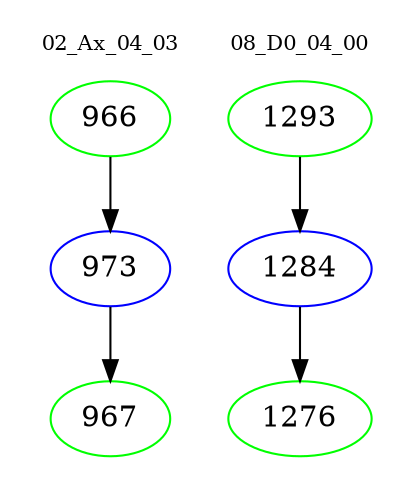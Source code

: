 digraph{
subgraph cluster_0 {
color = white
label = "02_Ax_04_03";
fontsize=10;
T0_966 [label="966", color="green"]
T0_966 -> T0_973 [color="black"]
T0_973 [label="973", color="blue"]
T0_973 -> T0_967 [color="black"]
T0_967 [label="967", color="green"]
}
subgraph cluster_1 {
color = white
label = "08_D0_04_00";
fontsize=10;
T1_1293 [label="1293", color="green"]
T1_1293 -> T1_1284 [color="black"]
T1_1284 [label="1284", color="blue"]
T1_1284 -> T1_1276 [color="black"]
T1_1276 [label="1276", color="green"]
}
}
